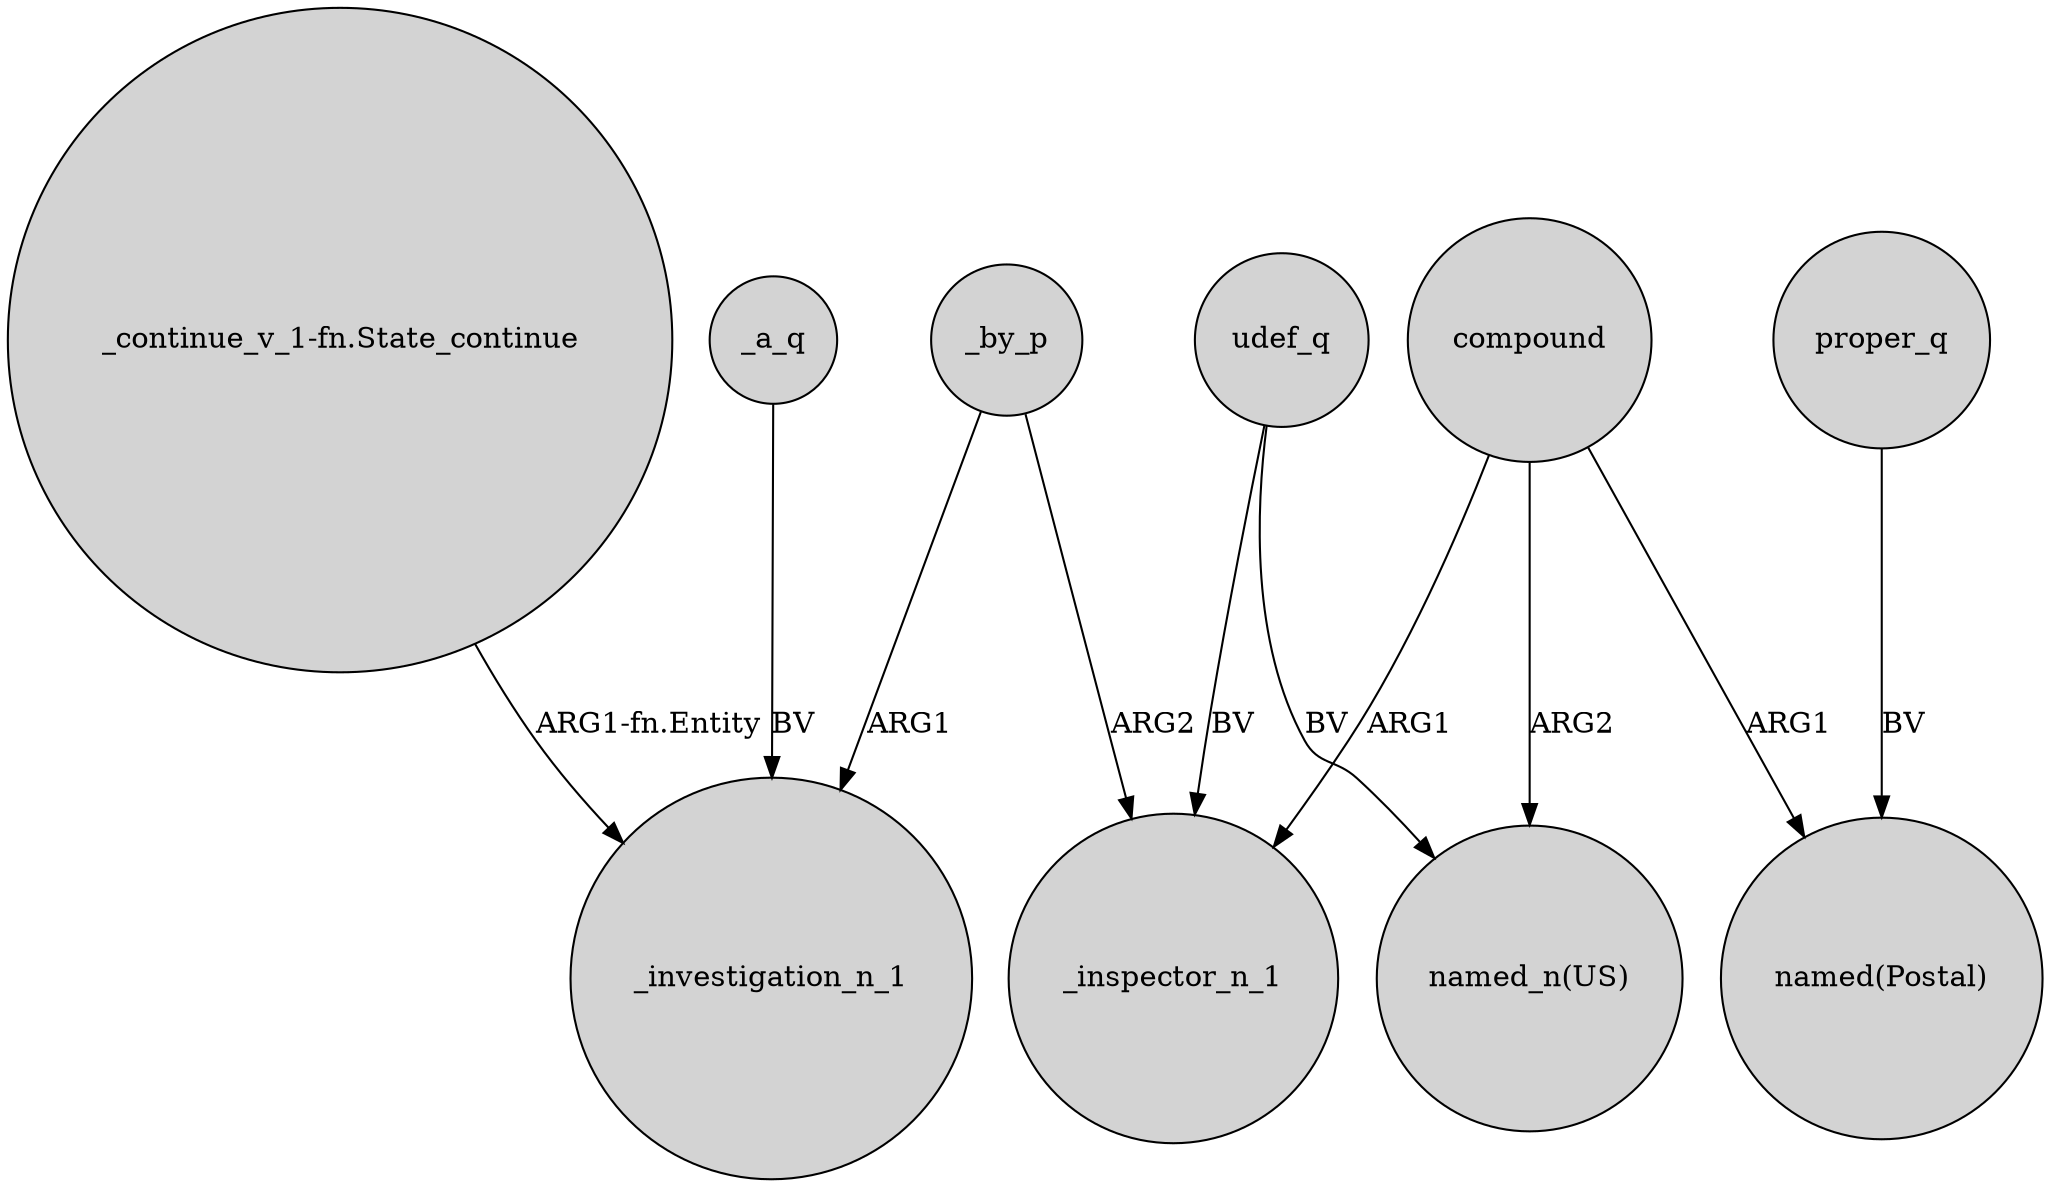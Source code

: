 digraph {
	node [shape=circle style=filled]
	"_continue_v_1-fn.State_continue" -> _investigation_n_1 [label="ARG1-fn.Entity"]
	udef_q -> "named_n(US)" [label=BV]
	proper_q -> "named(Postal)" [label=BV]
	_by_p -> _inspector_n_1 [label=ARG2]
	compound -> "named(Postal)" [label=ARG1]
	compound -> "named_n(US)" [label=ARG2]
	_a_q -> _investigation_n_1 [label=BV]
	_by_p -> _investigation_n_1 [label=ARG1]
	compound -> _inspector_n_1 [label=ARG1]
	udef_q -> _inspector_n_1 [label=BV]
}
